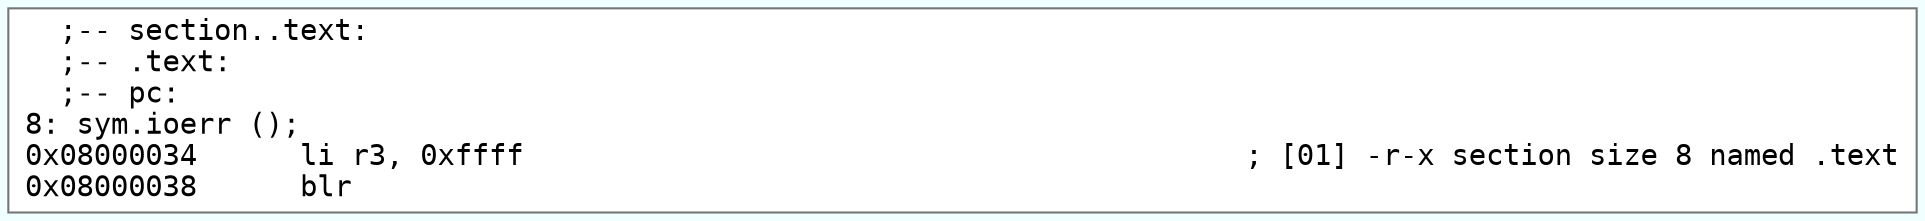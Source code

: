 digraph code {
	graph [bgcolor=azure fontsize=8 fontname="Courier" splines="ortho"];
	node [fillcolor=gray style=filled shape=box];
	edge [arrowhead="normal"];
	"0x08000034" [URL="sym.ioerr/0x08000034", fillcolor="white",color="#767676", fontname="Courier",label="  ;-- section..text:\l  ;-- .text:\l  ;-- pc:\l8: sym.ioerr ();\l0x08000034      li r3, 0xffff                                          ; [01] -r-x section size 8 named .text\l0x08000038      blr\l"]
}
